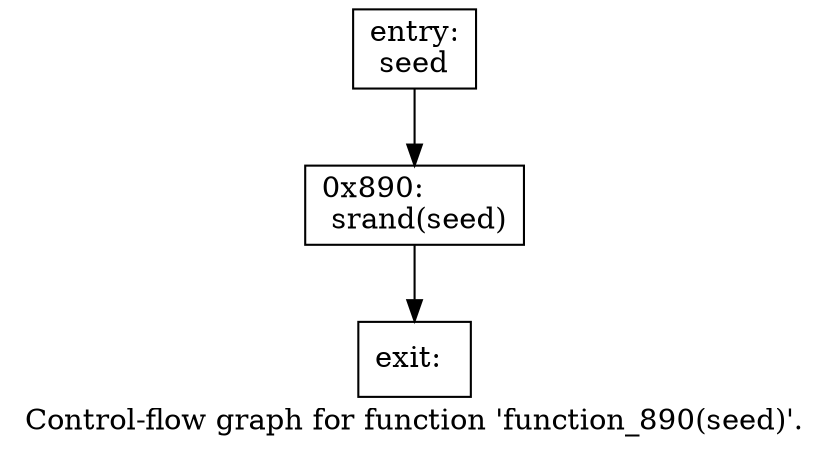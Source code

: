 digraph "Control-flow graph for function 'function_890(seed)'." {
  label="Control-flow graph for function 'function_890(seed)'.";
  node [shape=record];

  Node06F9E1C8 [label="{entry:\l  seed\l}"];
  Node06F9E1C8 -> Node06F9E960;
  Node06F9E960 [label="{0x890:\l  srand(seed)\l}"];
  Node06F9E960 -> Node06F9E2E8;
  Node06F9E2E8 [label="{exit:\l}"];

}
